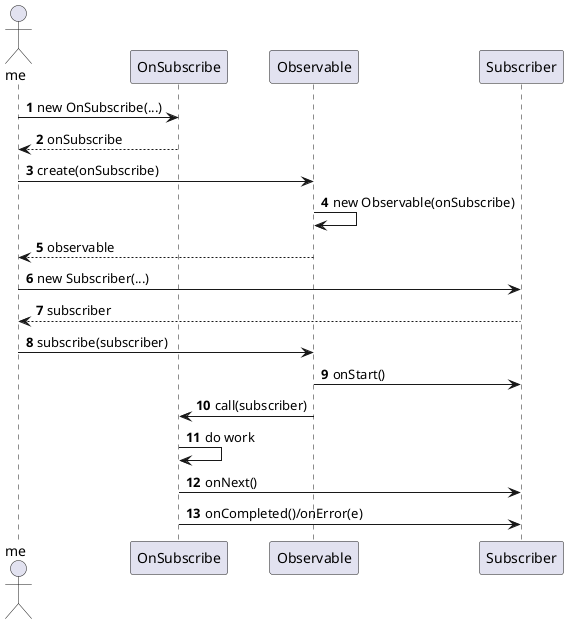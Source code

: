 
@startuml
autonumber
actor me
me -> OnSubscribe : new OnSubscribe(...)
OnSubscribe --> me : onSubscribe
me -> Observable : create(onSubscribe)
Observable -> Observable : new Observable(onSubscribe)
Observable --> me : observable
me -> Subscriber : new Subscriber(...)
Subscriber --> me : subscriber
me -> Observable : subscribe(subscriber)
Observable -> Subscriber : onStart()
Observable -> OnSubscribe : call(subscriber)
OnSubscribe -> OnSubscribe : do work
OnSubscribe -> Subscriber : onNext()
OnSubscribe -> Subscriber : onCompleted()/onError(e)

@enduml